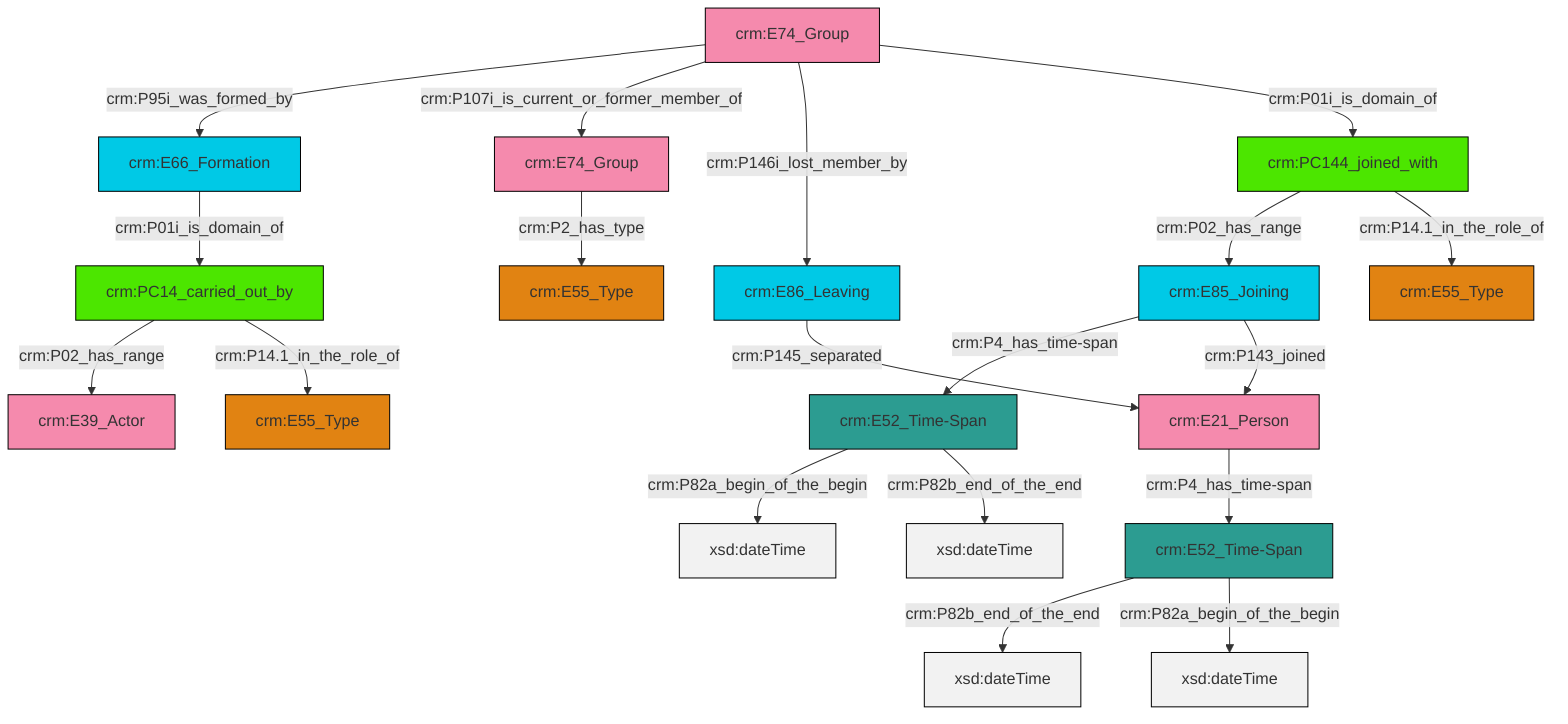 graph TD
classDef Literal fill:#f2f2f2,stroke:#000000;
classDef CRM_Entity fill:#FFFFFF,stroke:#000000;
classDef Temporal_Entity fill:#00C9E6, stroke:#000000;
classDef Type fill:#E18312, stroke:#000000;
classDef Time-Span fill:#2C9C91, stroke:#000000;
classDef Appellation fill:#FFEB7F, stroke:#000000;
classDef Place fill:#008836, stroke:#000000;
classDef Persistent_Item fill:#B266B2, stroke:#000000;
classDef Conceptual_Object fill:#FFD700, stroke:#000000;
classDef Physical_Thing fill:#D2B48C, stroke:#000000;
classDef Actor fill:#f58aad, stroke:#000000;
classDef PC_Classes fill:#4ce600, stroke:#000000;
classDef Multi fill:#cccccc,stroke:#000000;

2["crm:E66_Formation"]:::Temporal_Entity -->|crm:P01i_is_domain_of| 3["crm:PC14_carried_out_by"]:::PC_Classes
6["crm:E52_Time-Span"]:::Time-Span -->|crm:P82a_begin_of_the_begin| 7[xsd:dateTime]:::Literal
10["crm:E74_Group"]:::Actor -->|crm:P95i_was_formed_by| 2["crm:E66_Formation"]:::Temporal_Entity
10["crm:E74_Group"]:::Actor -->|crm:P107i_is_current_or_former_member_of| 17["crm:E74_Group"]:::Actor
8["crm:E85_Joining"]:::Temporal_Entity -->|crm:P4_has_time-span| 6["crm:E52_Time-Span"]:::Time-Span
12["crm:PC144_joined_with"]:::PC_Classes -->|crm:P02_has_range| 8["crm:E85_Joining"]:::Temporal_Entity
3["crm:PC14_carried_out_by"]:::PC_Classes -->|crm:P02_has_range| 20["crm:E39_Actor"]:::Actor
17["crm:E74_Group"]:::Actor -->|crm:P2_has_type| 0["crm:E55_Type"]:::Type
12["crm:PC144_joined_with"]:::PC_Classes -->|crm:P14.1_in_the_role_of| 21["crm:E55_Type"]:::Type
18["crm:E86_Leaving"]:::Temporal_Entity -->|crm:P145_separated| 25["crm:E21_Person"]:::Actor
8["crm:E85_Joining"]:::Temporal_Entity -->|crm:P143_joined| 25["crm:E21_Person"]:::Actor
15["crm:E52_Time-Span"]:::Time-Span -->|crm:P82b_end_of_the_end| 29[xsd:dateTime]:::Literal
10["crm:E74_Group"]:::Actor -->|crm:P146i_lost_member_by| 18["crm:E86_Leaving"]:::Temporal_Entity
15["crm:E52_Time-Span"]:::Time-Span -->|crm:P82a_begin_of_the_begin| 31[xsd:dateTime]:::Literal
25["crm:E21_Person"]:::Actor -->|crm:P4_has_time-span| 15["crm:E52_Time-Span"]:::Time-Span
10["crm:E74_Group"]:::Actor -->|crm:P01i_is_domain_of| 12["crm:PC144_joined_with"]:::PC_Classes
3["crm:PC14_carried_out_by"]:::PC_Classes -->|crm:P14.1_in_the_role_of| 4["crm:E55_Type"]:::Type
6["crm:E52_Time-Span"]:::Time-Span -->|crm:P82b_end_of_the_end| 34[xsd:dateTime]:::Literal